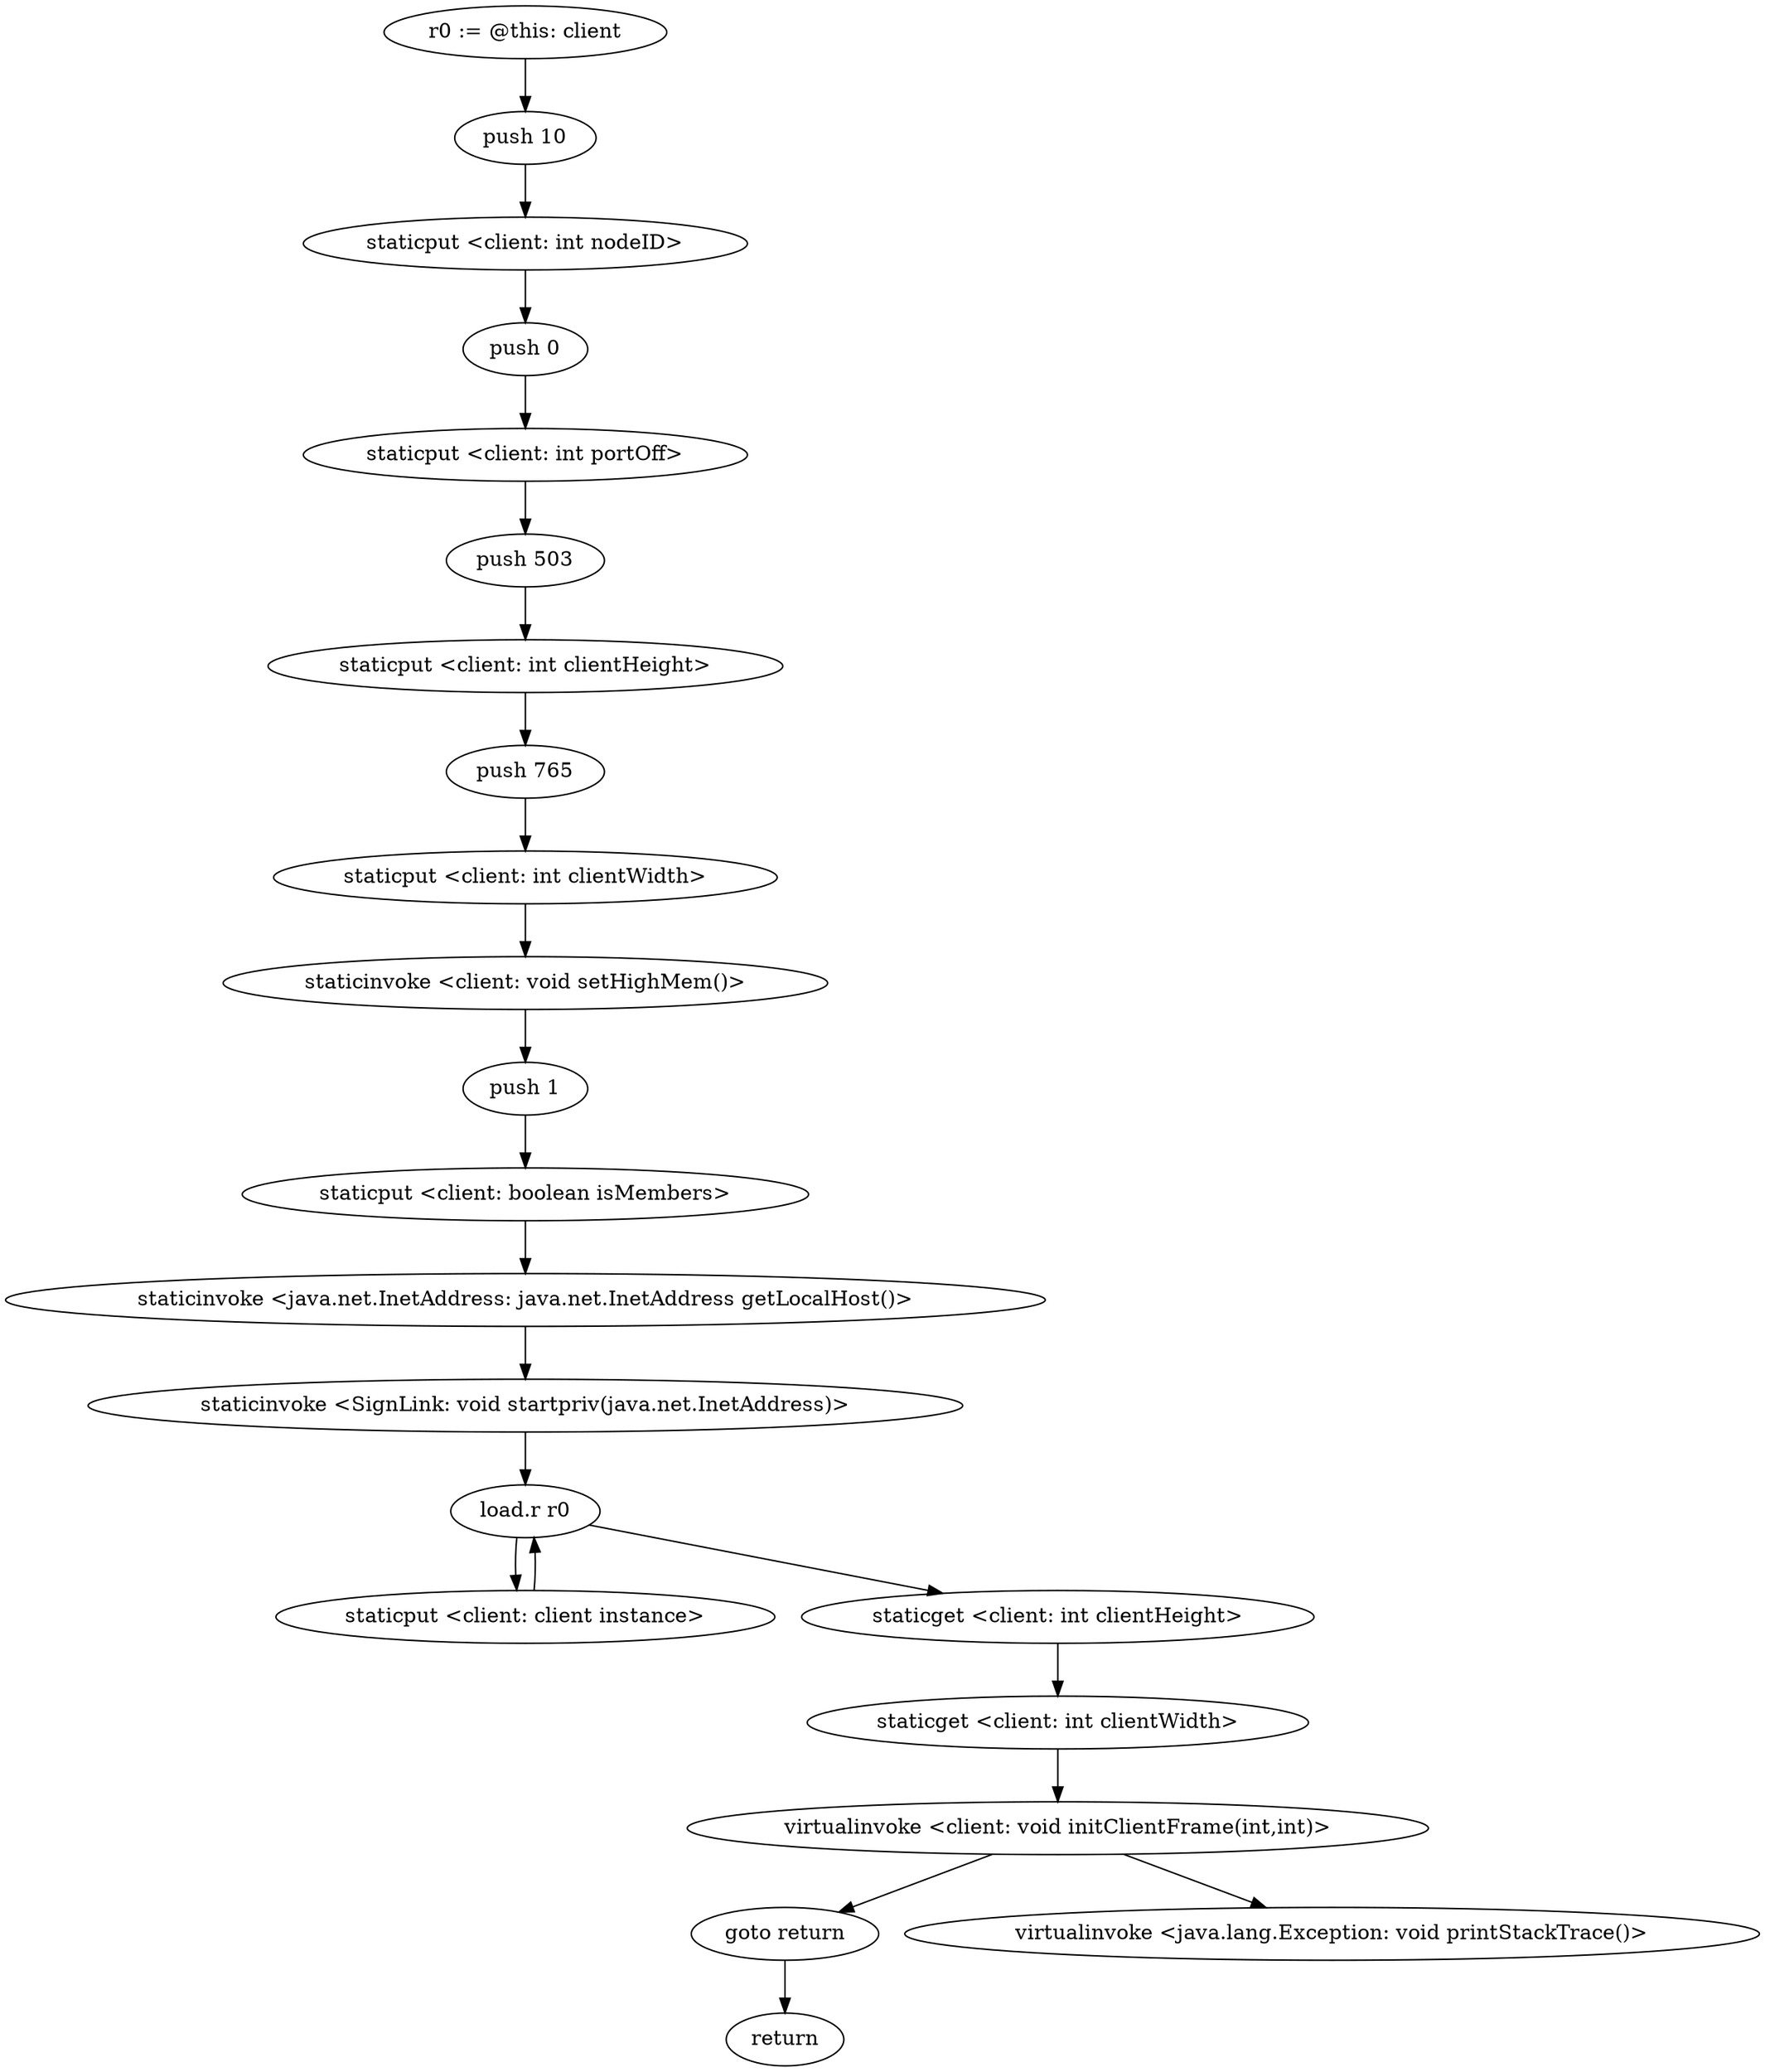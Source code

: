 digraph "" {
    "r0 := @this: client"
    "push 10"
    "r0 := @this: client"->"push 10";
    "staticput <client: int nodeID>"
    "push 10"->"staticput <client: int nodeID>";
    "push 0"
    "staticput <client: int nodeID>"->"push 0";
    "staticput <client: int portOff>"
    "push 0"->"staticput <client: int portOff>";
    "push 503"
    "staticput <client: int portOff>"->"push 503";
    "staticput <client: int clientHeight>"
    "push 503"->"staticput <client: int clientHeight>";
    "push 765"
    "staticput <client: int clientHeight>"->"push 765";
    "staticput <client: int clientWidth>"
    "push 765"->"staticput <client: int clientWidth>";
    "staticinvoke <client: void setHighMem()>"
    "staticput <client: int clientWidth>"->"staticinvoke <client: void setHighMem()>";
    "push 1"
    "staticinvoke <client: void setHighMem()>"->"push 1";
    "staticput <client: boolean isMembers>"
    "push 1"->"staticput <client: boolean isMembers>";
    "staticinvoke <java.net.InetAddress: java.net.InetAddress getLocalHost()>"
    "staticput <client: boolean isMembers>"->"staticinvoke <java.net.InetAddress: java.net.InetAddress getLocalHost()>";
    "staticinvoke <SignLink: void startpriv(java.net.InetAddress)>"
    "staticinvoke <java.net.InetAddress: java.net.InetAddress getLocalHost()>"->"staticinvoke <SignLink: void startpriv(java.net.InetAddress)>";
    "load.r r0"
    "staticinvoke <SignLink: void startpriv(java.net.InetAddress)>"->"load.r r0";
    "staticput <client: client instance>"
    "load.r r0"->"staticput <client: client instance>";
    "staticput <client: client instance>"->"load.r r0";
    "staticget <client: int clientHeight>"
    "load.r r0"->"staticget <client: int clientHeight>";
    "staticget <client: int clientWidth>"
    "staticget <client: int clientHeight>"->"staticget <client: int clientWidth>";
    "virtualinvoke <client: void initClientFrame(int,int)>"
    "staticget <client: int clientWidth>"->"virtualinvoke <client: void initClientFrame(int,int)>";
    "goto return"
    "virtualinvoke <client: void initClientFrame(int,int)>"->"goto return";
    "return"
    "goto return"->"return";
    "virtualinvoke <java.lang.Exception: void printStackTrace()>"
    "virtualinvoke <client: void initClientFrame(int,int)>"->"virtualinvoke <java.lang.Exception: void printStackTrace()>";
}
